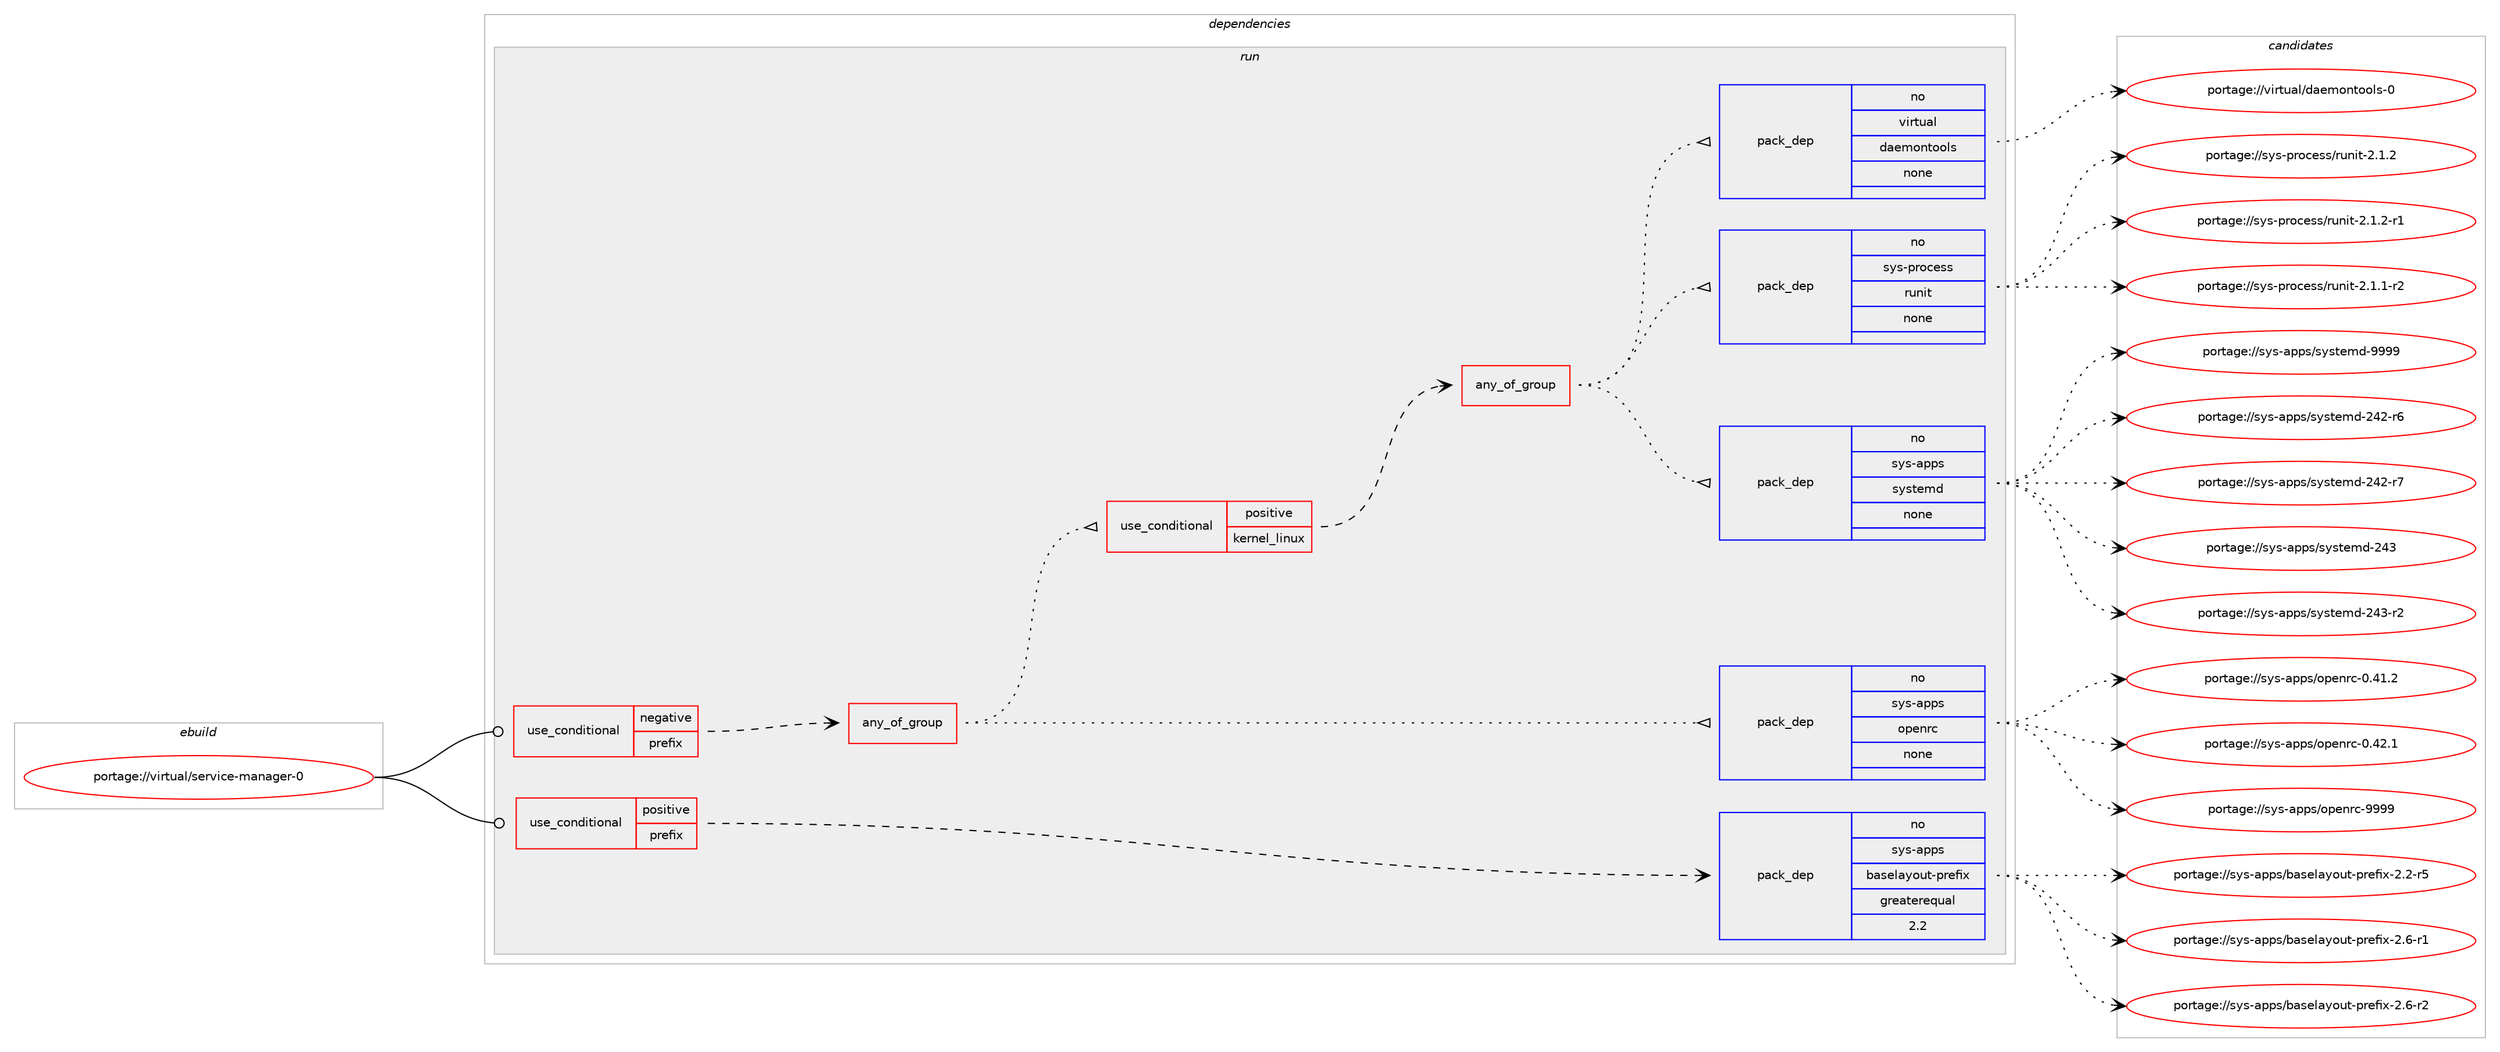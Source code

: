 digraph prolog {

# *************
# Graph options
# *************

newrank=true;
concentrate=true;
compound=true;
graph [rankdir=LR,fontname=Helvetica,fontsize=10,ranksep=1.5];#, ranksep=2.5, nodesep=0.2];
edge  [arrowhead=vee];
node  [fontname=Helvetica,fontsize=10];

# **********
# The ebuild
# **********

subgraph cluster_leftcol {
color=gray;
rank=same;
label=<<i>ebuild</i>>;
id [label="portage://virtual/service-manager-0", color=red, width=4, href="../virtual/service-manager-0.svg"];
}

# ****************
# The dependencies
# ****************

subgraph cluster_midcol {
color=gray;
label=<<i>dependencies</i>>;
subgraph cluster_compile {
fillcolor="#eeeeee";
style=filled;
label=<<i>compile</i>>;
}
subgraph cluster_compileandrun {
fillcolor="#eeeeee";
style=filled;
label=<<i>compile and run</i>>;
}
subgraph cluster_run {
fillcolor="#eeeeee";
style=filled;
label=<<i>run</i>>;
subgraph cond105235 {
dependency436440 [label=<<TABLE BORDER="0" CELLBORDER="1" CELLSPACING="0" CELLPADDING="4"><TR><TD ROWSPAN="3" CELLPADDING="10">use_conditional</TD></TR><TR><TD>negative</TD></TR><TR><TD>prefix</TD></TR></TABLE>>, shape=none, color=red];
subgraph any7425 {
dependency436441 [label=<<TABLE BORDER="0" CELLBORDER="1" CELLSPACING="0" CELLPADDING="4"><TR><TD CELLPADDING="10">any_of_group</TD></TR></TABLE>>, shape=none, color=red];subgraph pack323513 {
dependency436442 [label=<<TABLE BORDER="0" CELLBORDER="1" CELLSPACING="0" CELLPADDING="4" WIDTH="220"><TR><TD ROWSPAN="6" CELLPADDING="30">pack_dep</TD></TR><TR><TD WIDTH="110">no</TD></TR><TR><TD>sys-apps</TD></TR><TR><TD>openrc</TD></TR><TR><TD>none</TD></TR><TR><TD></TD></TR></TABLE>>, shape=none, color=blue];
}
dependency436441:e -> dependency436442:w [weight=20,style="dotted",arrowhead="oinv"];
subgraph cond105236 {
dependency436443 [label=<<TABLE BORDER="0" CELLBORDER="1" CELLSPACING="0" CELLPADDING="4"><TR><TD ROWSPAN="3" CELLPADDING="10">use_conditional</TD></TR><TR><TD>positive</TD></TR><TR><TD>kernel_linux</TD></TR></TABLE>>, shape=none, color=red];
subgraph any7426 {
dependency436444 [label=<<TABLE BORDER="0" CELLBORDER="1" CELLSPACING="0" CELLPADDING="4"><TR><TD CELLPADDING="10">any_of_group</TD></TR></TABLE>>, shape=none, color=red];subgraph pack323514 {
dependency436445 [label=<<TABLE BORDER="0" CELLBORDER="1" CELLSPACING="0" CELLPADDING="4" WIDTH="220"><TR><TD ROWSPAN="6" CELLPADDING="30">pack_dep</TD></TR><TR><TD WIDTH="110">no</TD></TR><TR><TD>sys-apps</TD></TR><TR><TD>systemd</TD></TR><TR><TD>none</TD></TR><TR><TD></TD></TR></TABLE>>, shape=none, color=blue];
}
dependency436444:e -> dependency436445:w [weight=20,style="dotted",arrowhead="oinv"];
subgraph pack323515 {
dependency436446 [label=<<TABLE BORDER="0" CELLBORDER="1" CELLSPACING="0" CELLPADDING="4" WIDTH="220"><TR><TD ROWSPAN="6" CELLPADDING="30">pack_dep</TD></TR><TR><TD WIDTH="110">no</TD></TR><TR><TD>sys-process</TD></TR><TR><TD>runit</TD></TR><TR><TD>none</TD></TR><TR><TD></TD></TR></TABLE>>, shape=none, color=blue];
}
dependency436444:e -> dependency436446:w [weight=20,style="dotted",arrowhead="oinv"];
subgraph pack323516 {
dependency436447 [label=<<TABLE BORDER="0" CELLBORDER="1" CELLSPACING="0" CELLPADDING="4" WIDTH="220"><TR><TD ROWSPAN="6" CELLPADDING="30">pack_dep</TD></TR><TR><TD WIDTH="110">no</TD></TR><TR><TD>virtual</TD></TR><TR><TD>daemontools</TD></TR><TR><TD>none</TD></TR><TR><TD></TD></TR></TABLE>>, shape=none, color=blue];
}
dependency436444:e -> dependency436447:w [weight=20,style="dotted",arrowhead="oinv"];
}
dependency436443:e -> dependency436444:w [weight=20,style="dashed",arrowhead="vee"];
}
dependency436441:e -> dependency436443:w [weight=20,style="dotted",arrowhead="oinv"];
}
dependency436440:e -> dependency436441:w [weight=20,style="dashed",arrowhead="vee"];
}
id:e -> dependency436440:w [weight=20,style="solid",arrowhead="odot"];
subgraph cond105237 {
dependency436448 [label=<<TABLE BORDER="0" CELLBORDER="1" CELLSPACING="0" CELLPADDING="4"><TR><TD ROWSPAN="3" CELLPADDING="10">use_conditional</TD></TR><TR><TD>positive</TD></TR><TR><TD>prefix</TD></TR></TABLE>>, shape=none, color=red];
subgraph pack323517 {
dependency436449 [label=<<TABLE BORDER="0" CELLBORDER="1" CELLSPACING="0" CELLPADDING="4" WIDTH="220"><TR><TD ROWSPAN="6" CELLPADDING="30">pack_dep</TD></TR><TR><TD WIDTH="110">no</TD></TR><TR><TD>sys-apps</TD></TR><TR><TD>baselayout-prefix</TD></TR><TR><TD>greaterequal</TD></TR><TR><TD>2.2</TD></TR></TABLE>>, shape=none, color=blue];
}
dependency436448:e -> dependency436449:w [weight=20,style="dashed",arrowhead="vee"];
}
id:e -> dependency436448:w [weight=20,style="solid",arrowhead="odot"];
}
}

# **************
# The candidates
# **************

subgraph cluster_choices {
rank=same;
color=gray;
label=<<i>candidates</i>>;

subgraph choice323513 {
color=black;
nodesep=1;
choiceportage1151211154597112112115471111121011101149945484652494650 [label="portage://sys-apps/openrc-0.41.2", color=red, width=4,href="../sys-apps/openrc-0.41.2.svg"];
choiceportage1151211154597112112115471111121011101149945484652504649 [label="portage://sys-apps/openrc-0.42.1", color=red, width=4,href="../sys-apps/openrc-0.42.1.svg"];
choiceportage115121115459711211211547111112101110114994557575757 [label="portage://sys-apps/openrc-9999", color=red, width=4,href="../sys-apps/openrc-9999.svg"];
dependency436442:e -> choiceportage1151211154597112112115471111121011101149945484652494650:w [style=dotted,weight="100"];
dependency436442:e -> choiceportage1151211154597112112115471111121011101149945484652504649:w [style=dotted,weight="100"];
dependency436442:e -> choiceportage115121115459711211211547111112101110114994557575757:w [style=dotted,weight="100"];
}
subgraph choice323514 {
color=black;
nodesep=1;
choiceportage115121115459711211211547115121115116101109100455052504511454 [label="portage://sys-apps/systemd-242-r6", color=red, width=4,href="../sys-apps/systemd-242-r6.svg"];
choiceportage115121115459711211211547115121115116101109100455052504511455 [label="portage://sys-apps/systemd-242-r7", color=red, width=4,href="../sys-apps/systemd-242-r7.svg"];
choiceportage11512111545971121121154711512111511610110910045505251 [label="portage://sys-apps/systemd-243", color=red, width=4,href="../sys-apps/systemd-243.svg"];
choiceportage115121115459711211211547115121115116101109100455052514511450 [label="portage://sys-apps/systemd-243-r2", color=red, width=4,href="../sys-apps/systemd-243-r2.svg"];
choiceportage1151211154597112112115471151211151161011091004557575757 [label="portage://sys-apps/systemd-9999", color=red, width=4,href="../sys-apps/systemd-9999.svg"];
dependency436445:e -> choiceportage115121115459711211211547115121115116101109100455052504511454:w [style=dotted,weight="100"];
dependency436445:e -> choiceportage115121115459711211211547115121115116101109100455052504511455:w [style=dotted,weight="100"];
dependency436445:e -> choiceportage11512111545971121121154711512111511610110910045505251:w [style=dotted,weight="100"];
dependency436445:e -> choiceportage115121115459711211211547115121115116101109100455052514511450:w [style=dotted,weight="100"];
dependency436445:e -> choiceportage1151211154597112112115471151211151161011091004557575757:w [style=dotted,weight="100"];
}
subgraph choice323515 {
color=black;
nodesep=1;
choiceportage1151211154511211411199101115115471141171101051164550464946494511450 [label="portage://sys-process/runit-2.1.1-r2", color=red, width=4,href="../sys-process/runit-2.1.1-r2.svg"];
choiceportage115121115451121141119910111511547114117110105116455046494650 [label="portage://sys-process/runit-2.1.2", color=red, width=4,href="../sys-process/runit-2.1.2.svg"];
choiceportage1151211154511211411199101115115471141171101051164550464946504511449 [label="portage://sys-process/runit-2.1.2-r1", color=red, width=4,href="../sys-process/runit-2.1.2-r1.svg"];
dependency436446:e -> choiceportage1151211154511211411199101115115471141171101051164550464946494511450:w [style=dotted,weight="100"];
dependency436446:e -> choiceportage115121115451121141119910111511547114117110105116455046494650:w [style=dotted,weight="100"];
dependency436446:e -> choiceportage1151211154511211411199101115115471141171101051164550464946504511449:w [style=dotted,weight="100"];
}
subgraph choice323516 {
color=black;
nodesep=1;
choiceportage1181051141161179710847100971011091111101161111111081154548 [label="portage://virtual/daemontools-0", color=red, width=4,href="../virtual/daemontools-0.svg"];
dependency436447:e -> choiceportage1181051141161179710847100971011091111101161111111081154548:w [style=dotted,weight="100"];
}
subgraph choice323517 {
color=black;
nodesep=1;
choiceportage11512111545971121121154798971151011089712111111711645112114101102105120455046504511453 [label="portage://sys-apps/baselayout-prefix-2.2-r5", color=red, width=4,href="../sys-apps/baselayout-prefix-2.2-r5.svg"];
choiceportage11512111545971121121154798971151011089712111111711645112114101102105120455046544511449 [label="portage://sys-apps/baselayout-prefix-2.6-r1", color=red, width=4,href="../sys-apps/baselayout-prefix-2.6-r1.svg"];
choiceportage11512111545971121121154798971151011089712111111711645112114101102105120455046544511450 [label="portage://sys-apps/baselayout-prefix-2.6-r2", color=red, width=4,href="../sys-apps/baselayout-prefix-2.6-r2.svg"];
dependency436449:e -> choiceportage11512111545971121121154798971151011089712111111711645112114101102105120455046504511453:w [style=dotted,weight="100"];
dependency436449:e -> choiceportage11512111545971121121154798971151011089712111111711645112114101102105120455046544511449:w [style=dotted,weight="100"];
dependency436449:e -> choiceportage11512111545971121121154798971151011089712111111711645112114101102105120455046544511450:w [style=dotted,weight="100"];
}
}

}
